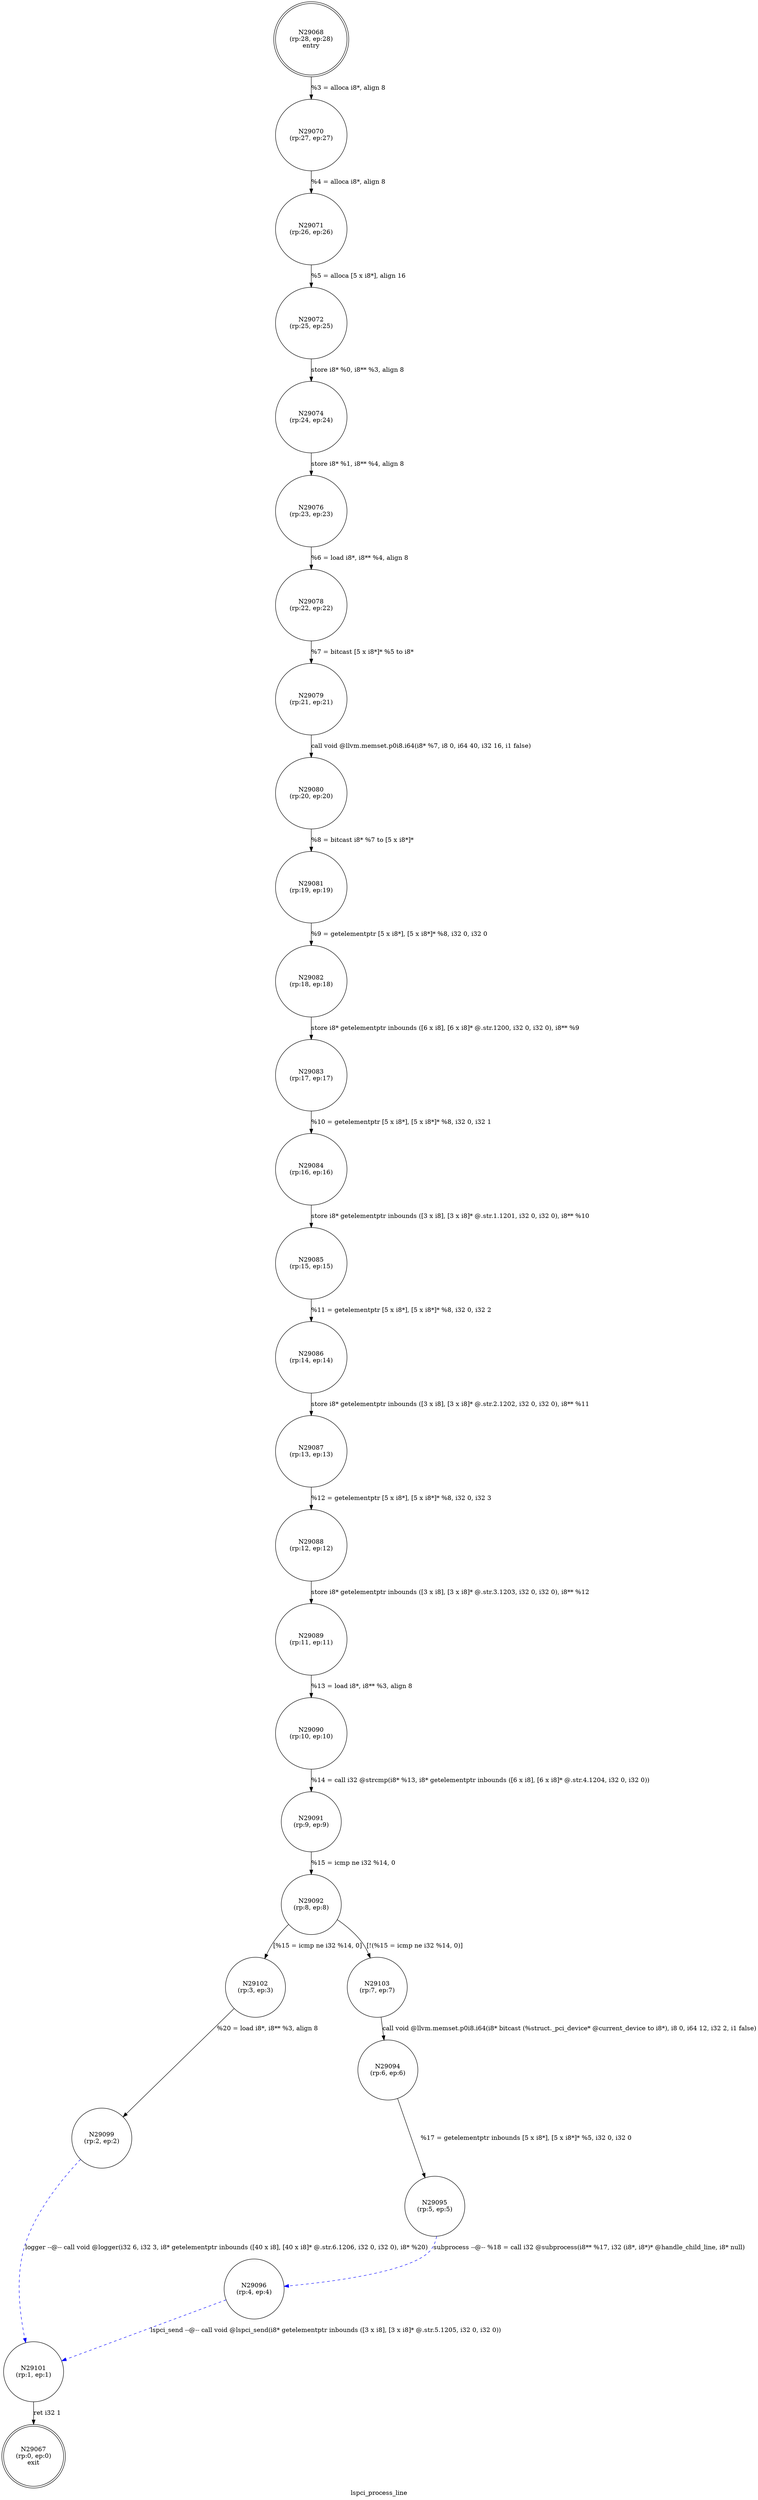 digraph lspci_process_line {
label="lspci_process_line"
29067 [label="N29067\n(rp:0, ep:0)\nexit", shape="doublecircle"]
29068 [label="N29068\n(rp:28, ep:28)\nentry", shape="doublecircle"]
29068 -> 29070 [label="%3 = alloca i8*, align 8"]
29070 [label="N29070\n(rp:27, ep:27)", shape="circle"]
29070 -> 29071 [label="%4 = alloca i8*, align 8"]
29071 [label="N29071\n(rp:26, ep:26)", shape="circle"]
29071 -> 29072 [label="%5 = alloca [5 x i8*], align 16"]
29072 [label="N29072\n(rp:25, ep:25)", shape="circle"]
29072 -> 29074 [label="store i8* %0, i8** %3, align 8"]
29074 [label="N29074\n(rp:24, ep:24)", shape="circle"]
29074 -> 29076 [label="store i8* %1, i8** %4, align 8"]
29076 [label="N29076\n(rp:23, ep:23)", shape="circle"]
29076 -> 29078 [label="%6 = load i8*, i8** %4, align 8"]
29078 [label="N29078\n(rp:22, ep:22)", shape="circle"]
29078 -> 29079 [label="%7 = bitcast [5 x i8*]* %5 to i8*"]
29079 [label="N29079\n(rp:21, ep:21)", shape="circle"]
29079 -> 29080 [label="call void @llvm.memset.p0i8.i64(i8* %7, i8 0, i64 40, i32 16, i1 false)"]
29080 [label="N29080\n(rp:20, ep:20)", shape="circle"]
29080 -> 29081 [label="%8 = bitcast i8* %7 to [5 x i8*]*"]
29081 [label="N29081\n(rp:19, ep:19)", shape="circle"]
29081 -> 29082 [label="%9 = getelementptr [5 x i8*], [5 x i8*]* %8, i32 0, i32 0"]
29082 [label="N29082\n(rp:18, ep:18)", shape="circle"]
29082 -> 29083 [label="store i8* getelementptr inbounds ([6 x i8], [6 x i8]* @.str.1200, i32 0, i32 0), i8** %9"]
29083 [label="N29083\n(rp:17, ep:17)", shape="circle"]
29083 -> 29084 [label="%10 = getelementptr [5 x i8*], [5 x i8*]* %8, i32 0, i32 1"]
29084 [label="N29084\n(rp:16, ep:16)", shape="circle"]
29084 -> 29085 [label="store i8* getelementptr inbounds ([3 x i8], [3 x i8]* @.str.1.1201, i32 0, i32 0), i8** %10"]
29085 [label="N29085\n(rp:15, ep:15)", shape="circle"]
29085 -> 29086 [label="%11 = getelementptr [5 x i8*], [5 x i8*]* %8, i32 0, i32 2"]
29086 [label="N29086\n(rp:14, ep:14)", shape="circle"]
29086 -> 29087 [label="store i8* getelementptr inbounds ([3 x i8], [3 x i8]* @.str.2.1202, i32 0, i32 0), i8** %11"]
29087 [label="N29087\n(rp:13, ep:13)", shape="circle"]
29087 -> 29088 [label="%12 = getelementptr [5 x i8*], [5 x i8*]* %8, i32 0, i32 3"]
29088 [label="N29088\n(rp:12, ep:12)", shape="circle"]
29088 -> 29089 [label="store i8* getelementptr inbounds ([3 x i8], [3 x i8]* @.str.3.1203, i32 0, i32 0), i8** %12"]
29089 [label="N29089\n(rp:11, ep:11)", shape="circle"]
29089 -> 29090 [label="%13 = load i8*, i8** %3, align 8"]
29090 [label="N29090\n(rp:10, ep:10)", shape="circle"]
29090 -> 29091 [label="%14 = call i32 @strcmp(i8* %13, i8* getelementptr inbounds ([6 x i8], [6 x i8]* @.str.4.1204, i32 0, i32 0))"]
29091 [label="N29091\n(rp:9, ep:9)", shape="circle"]
29091 -> 29092 [label="%15 = icmp ne i32 %14, 0"]
29092 [label="N29092\n(rp:8, ep:8)", shape="circle"]
29092 -> 29102 [label="[%15 = icmp ne i32 %14, 0]"]
29092 -> 29103 [label="[!(%15 = icmp ne i32 %14, 0)]"]
29094 [label="N29094\n(rp:6, ep:6)", shape="circle"]
29094 -> 29095 [label="%17 = getelementptr inbounds [5 x i8*], [5 x i8*]* %5, i32 0, i32 0"]
29095 [label="N29095\n(rp:5, ep:5)", shape="circle"]
29095 -> 29096 [label="subprocess --@-- %18 = call i32 @subprocess(i8** %17, i32 (i8*, i8*)* @handle_child_line, i8* null)", style="dashed", color="blue"]
29096 [label="N29096\n(rp:4, ep:4)", shape="circle"]
29096 -> 29101 [label="lspci_send --@-- call void @lspci_send(i8* getelementptr inbounds ([3 x i8], [3 x i8]* @.str.5.1205, i32 0, i32 0))", style="dashed", color="blue"]
29099 [label="N29099\n(rp:2, ep:2)", shape="circle"]
29099 -> 29101 [label="logger --@-- call void @logger(i32 6, i32 3, i8* getelementptr inbounds ([40 x i8], [40 x i8]* @.str.6.1206, i32 0, i32 0), i8* %20)", style="dashed", color="blue"]
29101 [label="N29101\n(rp:1, ep:1)", shape="circle"]
29101 -> 29067 [label="ret i32 1"]
29102 [label="N29102\n(rp:3, ep:3)", shape="circle"]
29102 -> 29099 [label="%20 = load i8*, i8** %3, align 8"]
29103 [label="N29103\n(rp:7, ep:7)", shape="circle"]
29103 -> 29094 [label="call void @llvm.memset.p0i8.i64(i8* bitcast (%struct._pci_device* @current_device to i8*), i8 0, i64 12, i32 2, i1 false)"]
}
